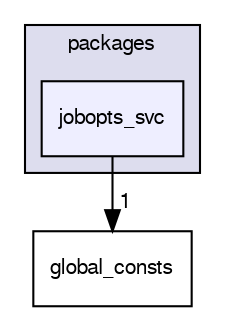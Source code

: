 digraph "/dev/shm/kenichi/update-e1039-doc/e1039-core/packages/jobopts_svc" {
  bgcolor=transparent;
  compound=true
  node [ fontsize="10", fontname="FreeSans"];
  edge [ labelfontsize="10", labelfontname="FreeSans"];
  subgraph clusterdir_8ea7cac0f8d8113a9a7e5b799137b771 {
    graph [ bgcolor="#ddddee", pencolor="black", label="packages" fontname="FreeSans", fontsize="10", URL="dir_8ea7cac0f8d8113a9a7e5b799137b771.html"]
  dir_fa15fa1979a2f587dfa447baa637660a [shape=box, label="jobopts_svc", style="filled", fillcolor="#eeeeff", pencolor="black", URL="dir_fa15fa1979a2f587dfa447baa637660a.html"];
  }
  dir_db0f62da9640c3e2ac69534d9d31ddb5 [shape=box label="global_consts" URL="dir_db0f62da9640c3e2ac69534d9d31ddb5.html"];
  dir_fa15fa1979a2f587dfa447baa637660a->dir_db0f62da9640c3e2ac69534d9d31ddb5 [headlabel="1", labeldistance=1.5 headhref="dir_000060_000058.html"];
}

